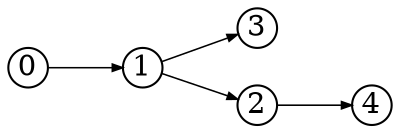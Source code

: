 digraph{
  rankdir=LR
  node [shape=circle,fixedsize=true,width=.26]
  edge [penwidth=0.75,arrowsize=0.5]
  4 -> {}
  3 -> {}
  2 -> {4}
  1 -> {2 3}
  0 -> {1}
}
